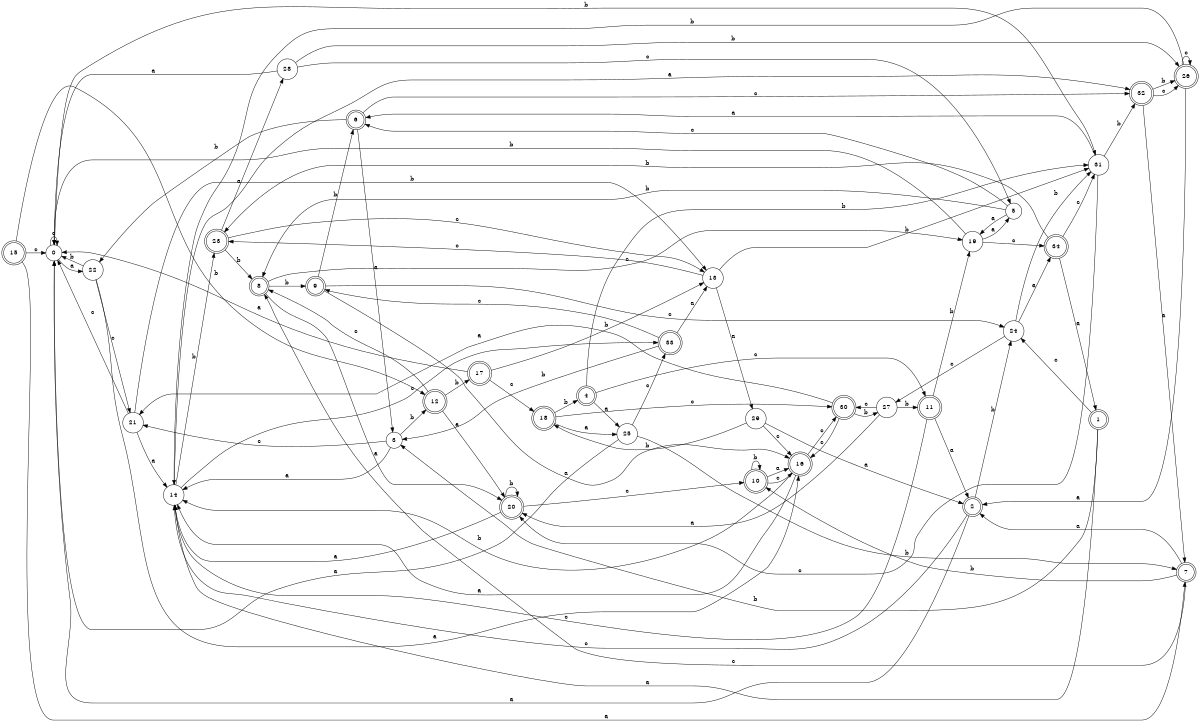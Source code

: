 digraph n28_10 {
__start0 [label="" shape="none"];

rankdir=LR;
size="8,5";

s0 [style="filled", color="black", fillcolor="white" shape="circle", label="0"];
s1 [style="rounded,filled", color="black", fillcolor="white" shape="doublecircle", label="1"];
s2 [style="rounded,filled", color="black", fillcolor="white" shape="doublecircle", label="2"];
s3 [style="filled", color="black", fillcolor="white" shape="circle", label="3"];
s4 [style="rounded,filled", color="black", fillcolor="white" shape="doublecircle", label="4"];
s5 [style="filled", color="black", fillcolor="white" shape="circle", label="5"];
s6 [style="rounded,filled", color="black", fillcolor="white" shape="doublecircle", label="6"];
s7 [style="rounded,filled", color="black", fillcolor="white" shape="doublecircle", label="7"];
s8 [style="rounded,filled", color="black", fillcolor="white" shape="doublecircle", label="8"];
s9 [style="rounded,filled", color="black", fillcolor="white" shape="doublecircle", label="9"];
s10 [style="rounded,filled", color="black", fillcolor="white" shape="doublecircle", label="10"];
s11 [style="rounded,filled", color="black", fillcolor="white" shape="doublecircle", label="11"];
s12 [style="rounded,filled", color="black", fillcolor="white" shape="doublecircle", label="12"];
s13 [style="filled", color="black", fillcolor="white" shape="circle", label="13"];
s14 [style="filled", color="black", fillcolor="white" shape="circle", label="14"];
s15 [style="rounded,filled", color="black", fillcolor="white" shape="doublecircle", label="15"];
s16 [style="rounded,filled", color="black", fillcolor="white" shape="doublecircle", label="16"];
s17 [style="rounded,filled", color="black", fillcolor="white" shape="doublecircle", label="17"];
s18 [style="rounded,filled", color="black", fillcolor="white" shape="doublecircle", label="18"];
s19 [style="filled", color="black", fillcolor="white" shape="circle", label="19"];
s20 [style="rounded,filled", color="black", fillcolor="white" shape="doublecircle", label="20"];
s21 [style="filled", color="black", fillcolor="white" shape="circle", label="21"];
s22 [style="filled", color="black", fillcolor="white" shape="circle", label="22"];
s23 [style="rounded,filled", color="black", fillcolor="white" shape="doublecircle", label="23"];
s24 [style="filled", color="black", fillcolor="white" shape="circle", label="24"];
s25 [style="filled", color="black", fillcolor="white" shape="circle", label="25"];
s26 [style="rounded,filled", color="black", fillcolor="white" shape="doublecircle", label="26"];
s27 [style="filled", color="black", fillcolor="white" shape="circle", label="27"];
s28 [style="filled", color="black", fillcolor="white" shape="circle", label="28"];
s29 [style="filled", color="black", fillcolor="white" shape="circle", label="29"];
s30 [style="rounded,filled", color="black", fillcolor="white" shape="doublecircle", label="30"];
s31 [style="filled", color="black", fillcolor="white" shape="circle", label="31"];
s32 [style="rounded,filled", color="black", fillcolor="white" shape="doublecircle", label="32"];
s33 [style="rounded,filled", color="black", fillcolor="white" shape="doublecircle", label="33"];
s34 [style="rounded,filled", color="black", fillcolor="white" shape="doublecircle", label="34"];
s0 -> s22 [label="a"];
s0 -> s31 [label="b"];
s0 -> s0 [label="c"];
s1 -> s14 [label="a"];
s1 -> s3 [label="b"];
s1 -> s24 [label="c"];
s2 -> s0 [label="a"];
s2 -> s24 [label="b"];
s2 -> s14 [label="c"];
s3 -> s14 [label="a"];
s3 -> s12 [label="b"];
s3 -> s21 [label="c"];
s4 -> s25 [label="a"];
s4 -> s31 [label="b"];
s4 -> s11 [label="c"];
s5 -> s19 [label="a"];
s5 -> s8 [label="b"];
s5 -> s6 [label="c"];
s6 -> s3 [label="a"];
s6 -> s22 [label="b"];
s6 -> s32 [label="c"];
s7 -> s2 [label="a"];
s7 -> s10 [label="b"];
s7 -> s8 [label="c"];
s8 -> s20 [label="a"];
s8 -> s9 [label="b"];
s8 -> s19 [label="c"];
s9 -> s16 [label="a"];
s9 -> s6 [label="b"];
s9 -> s24 [label="c"];
s10 -> s16 [label="a"];
s10 -> s10 [label="b"];
s10 -> s16 [label="c"];
s11 -> s2 [label="a"];
s11 -> s19 [label="b"];
s11 -> s14 [label="c"];
s12 -> s20 [label="a"];
s12 -> s17 [label="b"];
s12 -> s8 [label="c"];
s13 -> s29 [label="a"];
s13 -> s31 [label="b"];
s13 -> s23 [label="c"];
s14 -> s32 [label="a"];
s14 -> s23 [label="b"];
s14 -> s33 [label="c"];
s15 -> s7 [label="a"];
s15 -> s12 [label="b"];
s15 -> s0 [label="c"];
s16 -> s14 [label="a"];
s16 -> s14 [label="b"];
s16 -> s30 [label="c"];
s17 -> s0 [label="a"];
s17 -> s13 [label="b"];
s17 -> s18 [label="c"];
s18 -> s25 [label="a"];
s18 -> s4 [label="b"];
s18 -> s30 [label="c"];
s19 -> s5 [label="a"];
s19 -> s0 [label="b"];
s19 -> s34 [label="c"];
s20 -> s14 [label="a"];
s20 -> s20 [label="b"];
s20 -> s10 [label="c"];
s21 -> s14 [label="a"];
s21 -> s13 [label="b"];
s21 -> s0 [label="c"];
s22 -> s16 [label="a"];
s22 -> s0 [label="b"];
s22 -> s21 [label="c"];
s23 -> s28 [label="a"];
s23 -> s8 [label="b"];
s23 -> s13 [label="c"];
s24 -> s34 [label="a"];
s24 -> s31 [label="b"];
s24 -> s27 [label="c"];
s25 -> s0 [label="a"];
s25 -> s7 [label="b"];
s25 -> s33 [label="c"];
s26 -> s2 [label="a"];
s26 -> s14 [label="b"];
s26 -> s26 [label="c"];
s27 -> s20 [label="a"];
s27 -> s11 [label="b"];
s27 -> s30 [label="c"];
s28 -> s0 [label="a"];
s28 -> s26 [label="b"];
s28 -> s5 [label="c"];
s29 -> s2 [label="a"];
s29 -> s18 [label="b"];
s29 -> s16 [label="c"];
s30 -> s21 [label="a"];
s30 -> s27 [label="b"];
s30 -> s16 [label="c"];
s31 -> s6 [label="a"];
s31 -> s32 [label="b"];
s31 -> s20 [label="c"];
s32 -> s7 [label="a"];
s32 -> s26 [label="b"];
s32 -> s26 [label="c"];
s33 -> s13 [label="a"];
s33 -> s3 [label="b"];
s33 -> s9 [label="c"];
s34 -> s1 [label="a"];
s34 -> s23 [label="b"];
s34 -> s31 [label="c"];

}